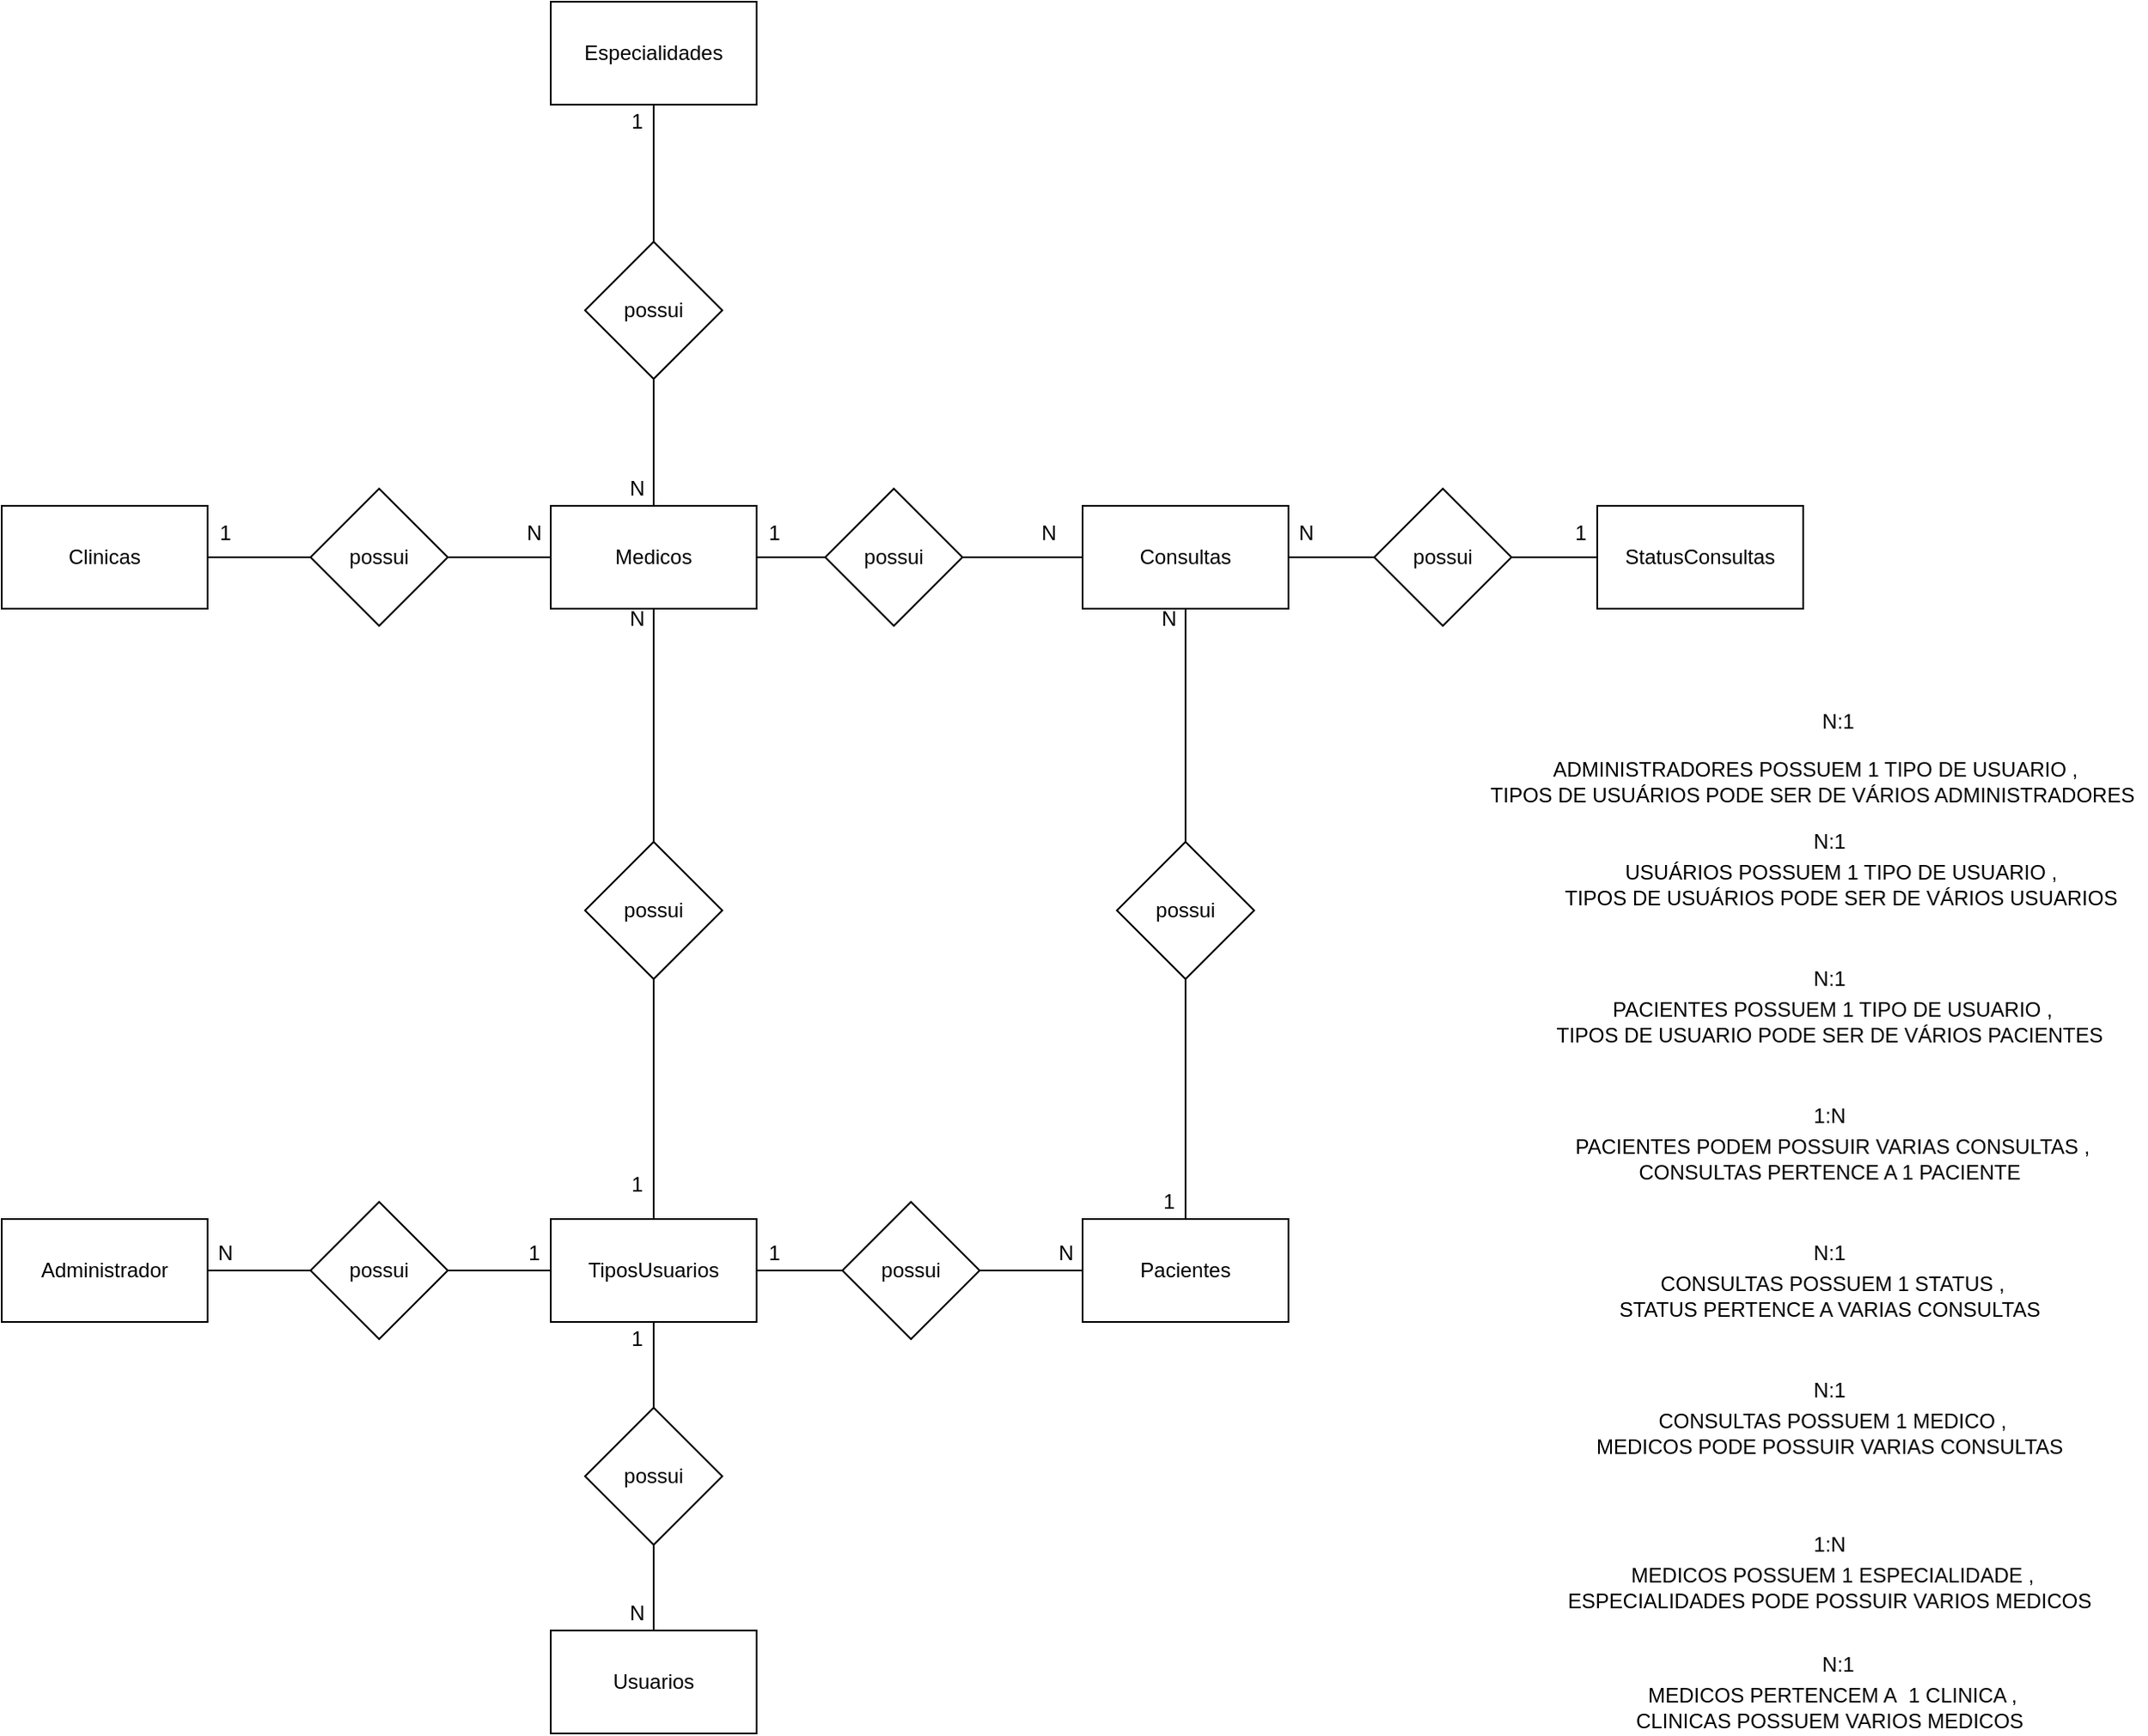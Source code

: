 <mxfile version="14.4.6" type="device" pages="2"><diagram id="d0Wno3mezE1cDFJOH25A" name="Conceitual"><mxGraphModel dx="2489" dy="1931" grid="1" gridSize="10" guides="1" tooltips="1" connect="1" arrows="1" fold="1" page="1" pageScale="1" pageWidth="827" pageHeight="1169" math="0" shadow="0"><root><mxCell id="0"/><mxCell id="1" parent="0"/><mxCell id="_yzo3G3a7ZCshwUOu3Dy-35" value="" style="edgeStyle=orthogonalEdgeStyle;rounded=0;orthogonalLoop=1;jettySize=auto;html=1;endArrow=none;endFill=0;" parent="1" source="_yzo3G3a7ZCshwUOu3Dy-2" target="_yzo3G3a7ZCshwUOu3Dy-34" edge="1"><mxGeometry relative="1" as="geometry"/></mxCell><mxCell id="_yzo3G3a7ZCshwUOu3Dy-2" value="Pacientes" style="rounded=0;whiteSpace=wrap;html=1;" parent="1" vertex="1"><mxGeometry x="10" y="40" width="120" height="60" as="geometry"/></mxCell><mxCell id="_yzo3G3a7ZCshwUOu3Dy-27" value="" style="edgeStyle=orthogonalEdgeStyle;rounded=0;orthogonalLoop=1;jettySize=auto;html=1;endArrow=none;endFill=0;" parent="1" source="_yzo3G3a7ZCshwUOu3Dy-3" target="_yzo3G3a7ZCshwUOu3Dy-25" edge="1"><mxGeometry relative="1" as="geometry"/></mxCell><mxCell id="_yzo3G3a7ZCshwUOu3Dy-3" value="Administrador" style="rounded=0;whiteSpace=wrap;html=1;" parent="1" vertex="1"><mxGeometry x="-620" y="40" width="120" height="60" as="geometry"/></mxCell><mxCell id="_yzo3G3a7ZCshwUOu3Dy-43" value="" style="edgeStyle=orthogonalEdgeStyle;rounded=0;orthogonalLoop=1;jettySize=auto;html=1;endArrow=none;endFill=0;" parent="1" source="_yzo3G3a7ZCshwUOu3Dy-4" target="_yzo3G3a7ZCshwUOu3Dy-41" edge="1"><mxGeometry relative="1" as="geometry"/></mxCell><mxCell id="_yzo3G3a7ZCshwUOu3Dy-4" value="Clinicas" style="rounded=0;whiteSpace=wrap;html=1;" parent="1" vertex="1"><mxGeometry x="-620" y="-376" width="120" height="60" as="geometry"/></mxCell><mxCell id="_yzo3G3a7ZCshwUOu3Dy-40" value="" style="edgeStyle=orthogonalEdgeStyle;rounded=0;orthogonalLoop=1;jettySize=auto;html=1;endArrow=none;endFill=0;" parent="1" source="_yzo3G3a7ZCshwUOu3Dy-5" target="_yzo3G3a7ZCshwUOu3Dy-19" edge="1"><mxGeometry relative="1" as="geometry"/></mxCell><mxCell id="_yzo3G3a7ZCshwUOu3Dy-42" value="" style="edgeStyle=orthogonalEdgeStyle;rounded=0;orthogonalLoop=1;jettySize=auto;html=1;endArrow=none;endFill=0;" parent="1" source="_yzo3G3a7ZCshwUOu3Dy-5" target="_yzo3G3a7ZCshwUOu3Dy-41" edge="1"><mxGeometry relative="1" as="geometry"/></mxCell><mxCell id="_yzo3G3a7ZCshwUOu3Dy-63" value="" style="edgeStyle=orthogonalEdgeStyle;rounded=0;orthogonalLoop=1;jettySize=auto;html=1;endArrow=none;endFill=0;" parent="1" source="_yzo3G3a7ZCshwUOu3Dy-5" target="_yzo3G3a7ZCshwUOu3Dy-41" edge="1"><mxGeometry relative="1" as="geometry"/></mxCell><mxCell id="_yzo3G3a7ZCshwUOu3Dy-77" value="" style="edgeStyle=orthogonalEdgeStyle;rounded=0;orthogonalLoop=1;jettySize=auto;html=1;endArrow=none;endFill=0;" parent="1" source="_yzo3G3a7ZCshwUOu3Dy-5" target="_yzo3G3a7ZCshwUOu3Dy-75" edge="1"><mxGeometry relative="1" as="geometry"/></mxCell><mxCell id="_yzo3G3a7ZCshwUOu3Dy-79" value="" style="edgeStyle=orthogonalEdgeStyle;rounded=0;orthogonalLoop=1;jettySize=auto;html=1;endArrow=none;endFill=0;" parent="1" source="_yzo3G3a7ZCshwUOu3Dy-5" target="_yzo3G3a7ZCshwUOu3Dy-78" edge="1"><mxGeometry relative="1" as="geometry"/></mxCell><mxCell id="_yzo3G3a7ZCshwUOu3Dy-5" value="Medicos" style="rounded=0;whiteSpace=wrap;html=1;" parent="1" vertex="1"><mxGeometry x="-300" y="-376" width="120" height="60" as="geometry"/></mxCell><mxCell id="_yzo3G3a7ZCshwUOu3Dy-44" value="" style="edgeStyle=orthogonalEdgeStyle;rounded=0;orthogonalLoop=1;jettySize=auto;html=1;endArrow=none;endFill=0;" parent="1" source="_yzo3G3a7ZCshwUOu3Dy-6" target="_yzo3G3a7ZCshwUOu3Dy-15" edge="1"><mxGeometry relative="1" as="geometry"/></mxCell><mxCell id="_yzo3G3a7ZCshwUOu3Dy-6" value="Consultas" style="rounded=0;whiteSpace=wrap;html=1;" parent="1" vertex="1"><mxGeometry x="10" y="-376" width="120" height="60" as="geometry"/></mxCell><mxCell id="_yzo3G3a7ZCshwUOu3Dy-21" value="" style="edgeStyle=orthogonalEdgeStyle;rounded=0;orthogonalLoop=1;jettySize=auto;html=1;endArrow=none;endFill=0;" parent="1" source="_yzo3G3a7ZCshwUOu3Dy-7" target="_yzo3G3a7ZCshwUOu3Dy-19" edge="1"><mxGeometry relative="1" as="geometry"/></mxCell><mxCell id="_yzo3G3a7ZCshwUOu3Dy-61" value="" style="edgeStyle=orthogonalEdgeStyle;rounded=0;orthogonalLoop=1;jettySize=auto;html=1;endArrow=none;endFill=0;" parent="1" source="_yzo3G3a7ZCshwUOu3Dy-7" target="_yzo3G3a7ZCshwUOu3Dy-19" edge="1"><mxGeometry relative="1" as="geometry"/></mxCell><mxCell id="_yzo3G3a7ZCshwUOu3Dy-7" value="Especialidades" style="rounded=0;whiteSpace=wrap;html=1;" parent="1" vertex="1"><mxGeometry x="-300" y="-670" width="120" height="60" as="geometry"/></mxCell><mxCell id="_yzo3G3a7ZCshwUOu3Dy-8" value="Usuarios" style="rounded=0;whiteSpace=wrap;html=1;" parent="1" vertex="1"><mxGeometry x="-300" y="280" width="120" height="60" as="geometry"/></mxCell><mxCell id="_yzo3G3a7ZCshwUOu3Dy-11" value="" style="edgeStyle=orthogonalEdgeStyle;rounded=0;orthogonalLoop=1;jettySize=auto;html=1;endArrow=none;endFill=0;" parent="1" source="_yzo3G3a7ZCshwUOu3Dy-9" target="_yzo3G3a7ZCshwUOu3Dy-10" edge="1"><mxGeometry relative="1" as="geometry"/></mxCell><mxCell id="_yzo3G3a7ZCshwUOu3Dy-26" value="" style="edgeStyle=orthogonalEdgeStyle;rounded=0;orthogonalLoop=1;jettySize=auto;html=1;endArrow=none;endFill=0;" parent="1" source="_yzo3G3a7ZCshwUOu3Dy-9" target="_yzo3G3a7ZCshwUOu3Dy-25" edge="1"><mxGeometry relative="1" as="geometry"/></mxCell><mxCell id="_yzo3G3a7ZCshwUOu3Dy-31" value="" style="edgeStyle=orthogonalEdgeStyle;rounded=0;orthogonalLoop=1;jettySize=auto;html=1;endArrow=none;endFill=0;" parent="1" source="_yzo3G3a7ZCshwUOu3Dy-9" target="_yzo3G3a7ZCshwUOu3Dy-30" edge="1"><mxGeometry relative="1" as="geometry"/></mxCell><mxCell id="_yzo3G3a7ZCshwUOu3Dy-76" value="" style="edgeStyle=orthogonalEdgeStyle;rounded=0;orthogonalLoop=1;jettySize=auto;html=1;endArrow=none;endFill=0;" parent="1" source="_yzo3G3a7ZCshwUOu3Dy-9" target="_yzo3G3a7ZCshwUOu3Dy-75" edge="1"><mxGeometry relative="1" as="geometry"/></mxCell><mxCell id="_yzo3G3a7ZCshwUOu3Dy-9" value="TiposUsuarios" style="rounded=0;whiteSpace=wrap;html=1;" parent="1" vertex="1"><mxGeometry x="-300" y="40" width="120" height="60" as="geometry"/></mxCell><mxCell id="_yzo3G3a7ZCshwUOu3Dy-12" value="" style="edgeStyle=orthogonalEdgeStyle;rounded=0;orthogonalLoop=1;jettySize=auto;html=1;endArrow=none;endFill=0;" parent="1" source="_yzo3G3a7ZCshwUOu3Dy-10" target="_yzo3G3a7ZCshwUOu3Dy-8" edge="1"><mxGeometry relative="1" as="geometry"/></mxCell><mxCell id="_yzo3G3a7ZCshwUOu3Dy-10" value="possui" style="rhombus;whiteSpace=wrap;html=1;" parent="1" vertex="1"><mxGeometry x="-280" y="150" width="80" height="80" as="geometry"/></mxCell><mxCell id="_yzo3G3a7ZCshwUOu3Dy-13" value="StatusConsultas" style="rounded=0;whiteSpace=wrap;html=1;" parent="1" vertex="1"><mxGeometry x="310" y="-376" width="120" height="60" as="geometry"/></mxCell><mxCell id="_yzo3G3a7ZCshwUOu3Dy-18" value="" style="edgeStyle=orthogonalEdgeStyle;rounded=0;orthogonalLoop=1;jettySize=auto;html=1;endArrow=none;endFill=0;" parent="1" source="_yzo3G3a7ZCshwUOu3Dy-15" target="_yzo3G3a7ZCshwUOu3Dy-13" edge="1"><mxGeometry relative="1" as="geometry"/></mxCell><mxCell id="_yzo3G3a7ZCshwUOu3Dy-15" value="possui" style="rhombus;whiteSpace=wrap;html=1;" parent="1" vertex="1"><mxGeometry x="180" y="-386" width="80" height="80" as="geometry"/></mxCell><mxCell id="_yzo3G3a7ZCshwUOu3Dy-19" value="possui" style="rhombus;whiteSpace=wrap;html=1;" parent="1" vertex="1"><mxGeometry x="-280" y="-530" width="80" height="80" as="geometry"/></mxCell><mxCell id="_yzo3G3a7ZCshwUOu3Dy-23" value="1" style="text;html=1;align=center;verticalAlign=middle;resizable=0;points=[];autosize=1;" parent="1" vertex="1"><mxGeometry x="-260" y="100" width="20" height="20" as="geometry"/></mxCell><mxCell id="_yzo3G3a7ZCshwUOu3Dy-24" value="N" style="text;html=1;align=center;verticalAlign=middle;resizable=0;points=[];autosize=1;" parent="1" vertex="1"><mxGeometry x="-260" y="260" width="20" height="20" as="geometry"/></mxCell><mxCell id="_yzo3G3a7ZCshwUOu3Dy-25" value="possui" style="rhombus;whiteSpace=wrap;html=1;" parent="1" vertex="1"><mxGeometry x="-440" y="30" width="80" height="80" as="geometry"/></mxCell><mxCell id="_yzo3G3a7ZCshwUOu3Dy-28" value="1" style="text;html=1;align=center;verticalAlign=middle;resizable=0;points=[];autosize=1;" parent="1" vertex="1"><mxGeometry x="-320" y="50" width="20" height="20" as="geometry"/></mxCell><mxCell id="_yzo3G3a7ZCshwUOu3Dy-29" value="N" style="text;html=1;align=center;verticalAlign=middle;resizable=0;points=[];autosize=1;" parent="1" vertex="1"><mxGeometry x="-500" y="50" width="20" height="20" as="geometry"/></mxCell><mxCell id="_yzo3G3a7ZCshwUOu3Dy-32" value="" style="edgeStyle=orthogonalEdgeStyle;rounded=0;orthogonalLoop=1;jettySize=auto;html=1;endArrow=none;endFill=0;" parent="1" source="_yzo3G3a7ZCshwUOu3Dy-30" target="_yzo3G3a7ZCshwUOu3Dy-2" edge="1"><mxGeometry relative="1" as="geometry"/></mxCell><mxCell id="_yzo3G3a7ZCshwUOu3Dy-30" value="possui" style="rhombus;whiteSpace=wrap;html=1;" parent="1" vertex="1"><mxGeometry x="-130" y="30" width="80" height="80" as="geometry"/></mxCell><mxCell id="_yzo3G3a7ZCshwUOu3Dy-36" value="" style="edgeStyle=orthogonalEdgeStyle;rounded=0;orthogonalLoop=1;jettySize=auto;html=1;endArrow=none;endFill=0;" parent="1" source="_yzo3G3a7ZCshwUOu3Dy-34" target="_yzo3G3a7ZCshwUOu3Dy-6" edge="1"><mxGeometry relative="1" as="geometry"/></mxCell><mxCell id="_yzo3G3a7ZCshwUOu3Dy-34" value="possui" style="rhombus;whiteSpace=wrap;html=1;" parent="1" vertex="1"><mxGeometry x="30" y="-180" width="80" height="80" as="geometry"/></mxCell><mxCell id="_yzo3G3a7ZCshwUOu3Dy-41" value="possui" style="rhombus;whiteSpace=wrap;html=1;" parent="1" vertex="1"><mxGeometry x="-440" y="-386" width="80" height="80" as="geometry"/></mxCell><mxCell id="_yzo3G3a7ZCshwUOu3Dy-45" value="&amp;nbsp;ADMINISTRADORES POSSUEM 1 TIPO DE USUARIO ,&lt;br&gt;TIPOS DE USUÁRIOS PODE SER DE VÁRIOS ADMINISTRADORES" style="text;html=1;align=center;verticalAlign=middle;resizable=0;points=[];autosize=1;" parent="1" vertex="1"><mxGeometry x="240" y="-230" width="390" height="30" as="geometry"/></mxCell><mxCell id="_yzo3G3a7ZCshwUOu3Dy-47" value="N:1" style="text;html=1;align=center;verticalAlign=middle;resizable=0;points=[];autosize=1;" parent="1" vertex="1"><mxGeometry x="435" y="-260" width="30" height="20" as="geometry"/></mxCell><mxCell id="_yzo3G3a7ZCshwUOu3Dy-48" value="&amp;nbsp;USUÁRIOS POSSUEM 1 TIPO DE USUARIO ,&lt;br&gt;&amp;nbsp;TIPOS DE USUÁRIOS PODE SER DE VÁRIOS USUARIOS" style="text;html=1;align=center;verticalAlign=middle;resizable=0;points=[];autosize=1;" parent="1" vertex="1"><mxGeometry x="280" y="-170" width="340" height="30" as="geometry"/></mxCell><mxCell id="_yzo3G3a7ZCshwUOu3Dy-49" value="N:1" style="text;html=1;align=center;verticalAlign=middle;resizable=0;points=[];autosize=1;" parent="1" vertex="1"><mxGeometry x="430" y="-190" width="30" height="20" as="geometry"/></mxCell><mxCell id="_yzo3G3a7ZCshwUOu3Dy-50" value="&amp;nbsp;PACIENTES POSSUEM 1 TIPO DE USUARIO ,&lt;br&gt;TIPOS DE USUARIO PODE SER DE VÁRIOS PACIENTES" style="text;html=1;align=center;verticalAlign=middle;resizable=0;points=[];autosize=1;" parent="1" vertex="1"><mxGeometry x="280" y="-90" width="330" height="30" as="geometry"/></mxCell><mxCell id="_yzo3G3a7ZCshwUOu3Dy-51" value="1" style="text;html=1;align=center;verticalAlign=middle;resizable=0;points=[];autosize=1;" parent="1" vertex="1"><mxGeometry x="-180" y="50" width="20" height="20" as="geometry"/></mxCell><mxCell id="_yzo3G3a7ZCshwUOu3Dy-52" value="N" style="text;html=1;align=center;verticalAlign=middle;resizable=0;points=[];autosize=1;" parent="1" vertex="1"><mxGeometry x="-10" y="50" width="20" height="20" as="geometry"/></mxCell><mxCell id="_yzo3G3a7ZCshwUOu3Dy-55" value="N:1" style="text;html=1;align=center;verticalAlign=middle;resizable=0;points=[];autosize=1;" parent="1" vertex="1"><mxGeometry x="430" y="-110" width="30" height="20" as="geometry"/></mxCell><mxCell id="_yzo3G3a7ZCshwUOu3Dy-66" value="1:N" style="text;html=1;align=center;verticalAlign=middle;resizable=0;points=[];autosize=1;" parent="1" vertex="1"><mxGeometry x="430" y="-30" width="30" height="20" as="geometry"/></mxCell><mxCell id="_yzo3G3a7ZCshwUOu3Dy-67" value="&amp;nbsp;PACIENTES PODEM POSSUIR VARIAS CONSULTAS ,&lt;br&gt;CONSULTAS PERTENCE A 1 PACIENTE" style="text;html=1;align=center;verticalAlign=middle;resizable=0;points=[];autosize=1;" parent="1" vertex="1"><mxGeometry x="285" y="-10" width="320" height="30" as="geometry"/></mxCell><mxCell id="_yzo3G3a7ZCshwUOu3Dy-68" value="&amp;nbsp;CONSULTAS POSSUEM 1 STATUS ,&lt;br&gt;STATUS PERTENCE A VARIAS CONSULTAS" style="text;html=1;align=center;verticalAlign=middle;resizable=0;points=[];autosize=1;" parent="1" vertex="1"><mxGeometry x="315" y="70" width="260" height="30" as="geometry"/></mxCell><mxCell id="_yzo3G3a7ZCshwUOu3Dy-69" value="N:1" style="text;html=1;align=center;verticalAlign=middle;resizable=0;points=[];autosize=1;" parent="1" vertex="1"><mxGeometry x="430" y="50" width="30" height="20" as="geometry"/></mxCell><mxCell id="_yzo3G3a7ZCshwUOu3Dy-70" value="&amp;nbsp;CONSULTAS POSSUEM 1 MEDICO ,&lt;br&gt;MEDICOS PODE POSSUIR VARIAS CONSULTAS" style="text;html=1;align=center;verticalAlign=middle;resizable=0;points=[];autosize=1;" parent="1" vertex="1"><mxGeometry x="300" y="150" width="290" height="30" as="geometry"/></mxCell><mxCell id="_yzo3G3a7ZCshwUOu3Dy-71" value="N:1" style="text;html=1;align=center;verticalAlign=middle;resizable=0;points=[];autosize=1;" parent="1" vertex="1"><mxGeometry x="430" y="130" width="30" height="20" as="geometry"/></mxCell><mxCell id="_yzo3G3a7ZCshwUOu3Dy-72" value="&amp;nbsp;MEDICOS POSSUEM 1 ESPECIALIDADE ,&lt;br&gt;ESPECIALIDADES PODE POSSUIR VARIOS MEDICOS" style="text;html=1;align=center;verticalAlign=middle;resizable=0;points=[];autosize=1;" parent="1" vertex="1"><mxGeometry x="285" y="240" width="320" height="30" as="geometry"/></mxCell><mxCell id="_yzo3G3a7ZCshwUOu3Dy-73" value="1:N" style="text;html=1;align=center;verticalAlign=middle;resizable=0;points=[];autosize=1;" parent="1" vertex="1"><mxGeometry x="430" y="220" width="30" height="20" as="geometry"/></mxCell><mxCell id="_yzo3G3a7ZCshwUOu3Dy-74" value="&amp;nbsp;MEDICOS PERTENCEM A&amp;nbsp; 1 CLINICA ,&lt;br&gt;CLINICAS POSSUEM VARIOS MEDICOS" style="text;html=1;align=center;verticalAlign=middle;resizable=0;points=[];autosize=1;" parent="1" vertex="1"><mxGeometry x="325" y="310" width="240" height="30" as="geometry"/></mxCell><mxCell id="_yzo3G3a7ZCshwUOu3Dy-75" value="possui" style="rhombus;whiteSpace=wrap;html=1;" parent="1" vertex="1"><mxGeometry x="-280" y="-180" width="80" height="80" as="geometry"/></mxCell><mxCell id="_yzo3G3a7ZCshwUOu3Dy-80" value="" style="edgeStyle=orthogonalEdgeStyle;rounded=0;orthogonalLoop=1;jettySize=auto;html=1;endArrow=none;endFill=0;" parent="1" source="_yzo3G3a7ZCshwUOu3Dy-78" target="_yzo3G3a7ZCshwUOu3Dy-6" edge="1"><mxGeometry relative="1" as="geometry"/></mxCell><mxCell id="_yzo3G3a7ZCshwUOu3Dy-78" value="possui" style="rhombus;whiteSpace=wrap;html=1;" parent="1" vertex="1"><mxGeometry x="-140" y="-386" width="80" height="80" as="geometry"/></mxCell><mxCell id="_yzo3G3a7ZCshwUOu3Dy-81" value="1" style="text;html=1;align=center;verticalAlign=middle;resizable=0;points=[];autosize=1;" parent="1" vertex="1"><mxGeometry x="50" y="20" width="20" height="20" as="geometry"/></mxCell><mxCell id="_yzo3G3a7ZCshwUOu3Dy-82" value="N" style="text;html=1;align=center;verticalAlign=middle;resizable=0;points=[];autosize=1;" parent="1" vertex="1"><mxGeometry x="50" y="-320" width="20" height="20" as="geometry"/></mxCell><mxCell id="_yzo3G3a7ZCshwUOu3Dy-83" value="N" style="text;html=1;align=center;verticalAlign=middle;resizable=0;points=[];autosize=1;" parent="1" vertex="1"><mxGeometry x="-20" y="-370" width="20" height="20" as="geometry"/></mxCell><mxCell id="_yzo3G3a7ZCshwUOu3Dy-84" value="1" style="text;html=1;align=center;verticalAlign=middle;resizable=0;points=[];autosize=1;" parent="1" vertex="1"><mxGeometry x="-180" y="-370" width="20" height="20" as="geometry"/></mxCell><mxCell id="_yzo3G3a7ZCshwUOu3Dy-85" value="N" style="text;html=1;align=center;verticalAlign=middle;resizable=0;points=[];autosize=1;" parent="1" vertex="1"><mxGeometry x="130" y="-370" width="20" height="20" as="geometry"/></mxCell><mxCell id="_yzo3G3a7ZCshwUOu3Dy-86" value="1" style="text;html=1;align=center;verticalAlign=middle;resizable=0;points=[];autosize=1;" parent="1" vertex="1"><mxGeometry x="290" y="-370" width="20" height="20" as="geometry"/></mxCell><mxCell id="_yzo3G3a7ZCshwUOu3Dy-87" value="1" style="text;html=1;align=center;verticalAlign=middle;resizable=0;points=[];autosize=1;" parent="1" vertex="1"><mxGeometry x="-260" y="10" width="20" height="20" as="geometry"/></mxCell><mxCell id="_yzo3G3a7ZCshwUOu3Dy-88" value="N" style="text;html=1;align=center;verticalAlign=middle;resizable=0;points=[];autosize=1;" parent="1" vertex="1"><mxGeometry x="-260" y="-320" width="20" height="20" as="geometry"/></mxCell><mxCell id="_yzo3G3a7ZCshwUOu3Dy-89" value="N" style="text;html=1;align=center;verticalAlign=middle;resizable=0;points=[];autosize=1;" parent="1" vertex="1"><mxGeometry x="-260" y="-396" width="20" height="20" as="geometry"/></mxCell><mxCell id="_yzo3G3a7ZCshwUOu3Dy-90" value="1" style="text;html=1;align=center;verticalAlign=middle;resizable=0;points=[];autosize=1;" parent="1" vertex="1"><mxGeometry x="-260" y="-610" width="20" height="20" as="geometry"/></mxCell><mxCell id="_yzo3G3a7ZCshwUOu3Dy-91" value="N" style="text;html=1;align=center;verticalAlign=middle;resizable=0;points=[];autosize=1;" parent="1" vertex="1"><mxGeometry x="-320" y="-370" width="20" height="20" as="geometry"/></mxCell><mxCell id="_yzo3G3a7ZCshwUOu3Dy-93" value="1" style="text;html=1;align=center;verticalAlign=middle;resizable=0;points=[];autosize=1;" parent="1" vertex="1"><mxGeometry x="-500" y="-370" width="20" height="20" as="geometry"/></mxCell><mxCell id="_yzo3G3a7ZCshwUOu3Dy-94" value="N:1" style="text;html=1;align=center;verticalAlign=middle;resizable=0;points=[];autosize=1;" parent="1" vertex="1"><mxGeometry x="435" y="290" width="30" height="20" as="geometry"/></mxCell></root></mxGraphModel></diagram><diagram id="vEQ2rlSWnOpYKGKY30Hg" name="Lógico"><mxGraphModel dx="2374" dy="2176" grid="1" gridSize="10" guides="0" tooltips="1" connect="1" arrows="1" fold="1" page="1" pageScale="1" pageWidth="827" pageHeight="1169" math="0" shadow="0"><root><mxCell id="BNPvS4drVWZBCcPOThf5-0"/><mxCell id="BNPvS4drVWZBCcPOThf5-1" parent="BNPvS4drVWZBCcPOThf5-0"/><mxCell id="BNPvS4drVWZBCcPOThf5-2" value="TiposUsuarios" style="shape=table;startSize=30;container=1;collapsible=1;childLayout=tableLayout;fixedRows=1;rowLines=0;fontStyle=1;align=center;resizeLast=1;" parent="BNPvS4drVWZBCcPOThf5-1" vertex="1"><mxGeometry x="30" y="-400" width="180" height="100" as="geometry"/></mxCell><mxCell id="BNPvS4drVWZBCcPOThf5-3" value="" style="shape=partialRectangle;collapsible=0;dropTarget=0;pointerEvents=0;fillColor=none;top=0;left=0;bottom=1;right=0;points=[[0,0.5],[1,0.5]];portConstraint=eastwest;" parent="BNPvS4drVWZBCcPOThf5-2" vertex="1"><mxGeometry y="30" width="180" height="30" as="geometry"/></mxCell><mxCell id="BNPvS4drVWZBCcPOThf5-4" value="PK" style="shape=partialRectangle;connectable=0;fillColor=none;top=0;left=0;bottom=0;right=0;fontStyle=1;overflow=hidden;" parent="BNPvS4drVWZBCcPOThf5-3" vertex="1"><mxGeometry width="30" height="30" as="geometry"/></mxCell><mxCell id="BNPvS4drVWZBCcPOThf5-5" value="IdTipoUsuario" style="shape=partialRectangle;connectable=0;fillColor=none;top=0;left=0;bottom=0;right=0;align=left;spacingLeft=6;fontStyle=5;overflow=hidden;" parent="BNPvS4drVWZBCcPOThf5-3" vertex="1"><mxGeometry x="30" width="150" height="30" as="geometry"/></mxCell><mxCell id="BNPvS4drVWZBCcPOThf5-6" value="" style="shape=partialRectangle;collapsible=0;dropTarget=0;pointerEvents=0;fillColor=none;top=0;left=0;bottom=0;right=0;points=[[0,0.5],[1,0.5]];portConstraint=eastwest;" parent="BNPvS4drVWZBCcPOThf5-2" vertex="1"><mxGeometry y="60" width="180" height="30" as="geometry"/></mxCell><mxCell id="BNPvS4drVWZBCcPOThf5-7" value="" style="shape=partialRectangle;connectable=0;fillColor=none;top=0;left=0;bottom=0;right=0;editable=1;overflow=hidden;" parent="BNPvS4drVWZBCcPOThf5-6" vertex="1"><mxGeometry width="30" height="30" as="geometry"/></mxCell><mxCell id="BNPvS4drVWZBCcPOThf5-8" value="TituloTipoUsuario" style="shape=partialRectangle;connectable=0;fillColor=none;top=0;left=0;bottom=0;right=0;align=left;spacingLeft=6;overflow=hidden;" parent="BNPvS4drVWZBCcPOThf5-6" vertex="1"><mxGeometry x="30" width="150" height="30" as="geometry"/></mxCell><mxCell id="3cAP3INsMU2njrLwMI-U-0" value="Especialidades" style="shape=table;startSize=30;container=1;collapsible=1;childLayout=tableLayout;fixedRows=1;rowLines=0;fontStyle=1;align=center;resizeLast=1;" parent="BNPvS4drVWZBCcPOThf5-1" vertex="1"><mxGeometry x="510" y="-30" width="180" height="100" as="geometry"/></mxCell><mxCell id="3cAP3INsMU2njrLwMI-U-1" value="" style="shape=partialRectangle;collapsible=0;dropTarget=0;pointerEvents=0;fillColor=none;top=0;left=0;bottom=1;right=0;points=[[0,0.5],[1,0.5]];portConstraint=eastwest;" parent="3cAP3INsMU2njrLwMI-U-0" vertex="1"><mxGeometry y="30" width="180" height="30" as="geometry"/></mxCell><mxCell id="3cAP3INsMU2njrLwMI-U-2" value="PK" style="shape=partialRectangle;connectable=0;fillColor=none;top=0;left=0;bottom=0;right=0;fontStyle=1;overflow=hidden;" parent="3cAP3INsMU2njrLwMI-U-1" vertex="1"><mxGeometry width="30" height="30" as="geometry"/></mxCell><mxCell id="3cAP3INsMU2njrLwMI-U-3" value="IdEspecialidade" style="shape=partialRectangle;connectable=0;fillColor=none;top=0;left=0;bottom=0;right=0;align=left;spacingLeft=6;fontStyle=5;overflow=hidden;" parent="3cAP3INsMU2njrLwMI-U-1" vertex="1"><mxGeometry x="30" width="150" height="30" as="geometry"/></mxCell><mxCell id="3cAP3INsMU2njrLwMI-U-4" value="" style="shape=partialRectangle;collapsible=0;dropTarget=0;pointerEvents=0;fillColor=none;top=0;left=0;bottom=0;right=0;points=[[0,0.5],[1,0.5]];portConstraint=eastwest;" parent="3cAP3INsMU2njrLwMI-U-0" vertex="1"><mxGeometry y="60" width="180" height="30" as="geometry"/></mxCell><mxCell id="3cAP3INsMU2njrLwMI-U-5" value="" style="shape=partialRectangle;connectable=0;fillColor=none;top=0;left=0;bottom=0;right=0;editable=1;overflow=hidden;" parent="3cAP3INsMU2njrLwMI-U-4" vertex="1"><mxGeometry width="30" height="30" as="geometry"/></mxCell><mxCell id="3cAP3INsMU2njrLwMI-U-6" value="DescricaoEspecialidade" style="shape=partialRectangle;connectable=0;fillColor=none;top=0;left=0;bottom=0;right=0;align=left;spacingLeft=6;overflow=hidden;" parent="3cAP3INsMU2njrLwMI-U-4" vertex="1"><mxGeometry x="30" width="150" height="30" as="geometry"/></mxCell><mxCell id="3cAP3INsMU2njrLwMI-U-7" value="StatusConsultas" style="shape=table;startSize=30;container=1;collapsible=1;childLayout=tableLayout;fixedRows=1;rowLines=0;fontStyle=1;align=center;resizeLast=1;" parent="BNPvS4drVWZBCcPOThf5-1" vertex="1"><mxGeometry x="1240" y="-630" width="180" height="100" as="geometry"/></mxCell><mxCell id="3cAP3INsMU2njrLwMI-U-8" value="" style="shape=partialRectangle;collapsible=0;dropTarget=0;pointerEvents=0;fillColor=none;top=0;left=0;bottom=1;right=0;points=[[0,0.5],[1,0.5]];portConstraint=eastwest;" parent="3cAP3INsMU2njrLwMI-U-7" vertex="1"><mxGeometry y="30" width="180" height="30" as="geometry"/></mxCell><mxCell id="3cAP3INsMU2njrLwMI-U-9" value="PK" style="shape=partialRectangle;connectable=0;fillColor=none;top=0;left=0;bottom=0;right=0;fontStyle=1;overflow=hidden;" parent="3cAP3INsMU2njrLwMI-U-8" vertex="1"><mxGeometry width="30" height="30" as="geometry"/></mxCell><mxCell id="3cAP3INsMU2njrLwMI-U-10" value="IdStatusConsulta" style="shape=partialRectangle;connectable=0;fillColor=none;top=0;left=0;bottom=0;right=0;align=left;spacingLeft=6;fontStyle=5;overflow=hidden;" parent="3cAP3INsMU2njrLwMI-U-8" vertex="1"><mxGeometry x="30" width="150" height="30" as="geometry"/></mxCell><mxCell id="3cAP3INsMU2njrLwMI-U-11" value="" style="shape=partialRectangle;collapsible=0;dropTarget=0;pointerEvents=0;fillColor=none;top=0;left=0;bottom=0;right=0;points=[[0,0.5],[1,0.5]];portConstraint=eastwest;" parent="3cAP3INsMU2njrLwMI-U-7" vertex="1"><mxGeometry y="60" width="180" height="30" as="geometry"/></mxCell><mxCell id="3cAP3INsMU2njrLwMI-U-12" value="" style="shape=partialRectangle;connectable=0;fillColor=none;top=0;left=0;bottom=0;right=0;editable=1;overflow=hidden;" parent="3cAP3INsMU2njrLwMI-U-11" vertex="1"><mxGeometry width="30" height="30" as="geometry"/></mxCell><mxCell id="3cAP3INsMU2njrLwMI-U-13" value="DescricaoStatusConsulta" style="shape=partialRectangle;connectable=0;fillColor=none;top=0;left=0;bottom=0;right=0;align=left;spacingLeft=6;overflow=hidden;" parent="3cAP3INsMU2njrLwMI-U-11" vertex="1"><mxGeometry x="30" width="150" height="30" as="geometry"/></mxCell><mxCell id="3cAP3INsMU2njrLwMI-U-14" value="Usuarios" style="shape=table;startSize=30;container=1;collapsible=1;childLayout=tableLayout;fixedRows=1;rowLines=0;fontStyle=1;align=center;resizeLast=1;" parent="BNPvS4drVWZBCcPOThf5-1" vertex="1"><mxGeometry x="270" y="-430" width="180" height="160" as="geometry"/></mxCell><mxCell id="3cAP3INsMU2njrLwMI-U-15" value="" style="shape=partialRectangle;collapsible=0;dropTarget=0;pointerEvents=0;fillColor=none;top=0;left=0;bottom=0;right=0;points=[[0,0.5],[1,0.5]];portConstraint=eastwest;" parent="3cAP3INsMU2njrLwMI-U-14" vertex="1"><mxGeometry y="30" width="180" height="30" as="geometry"/></mxCell><mxCell id="3cAP3INsMU2njrLwMI-U-16" value="PK" style="shape=partialRectangle;connectable=0;fillColor=none;top=0;left=0;bottom=0;right=0;fontStyle=1;overflow=hidden;" parent="3cAP3INsMU2njrLwMI-U-15" vertex="1"><mxGeometry width="60" height="30" as="geometry"/></mxCell><mxCell id="3cAP3INsMU2njrLwMI-U-17" value="IdUsuario" style="shape=partialRectangle;connectable=0;fillColor=none;top=0;left=0;bottom=0;right=0;align=left;spacingLeft=6;fontStyle=5;overflow=hidden;" parent="3cAP3INsMU2njrLwMI-U-15" vertex="1"><mxGeometry x="60" width="120" height="30" as="geometry"/></mxCell><mxCell id="ELcQ-FQZmw3YDtdoayDZ-14" style="edgeStyle=orthogonalEdgeStyle;rounded=0;orthogonalLoop=1;jettySize=auto;html=1;exitX=1;exitY=0.5;exitDx=0;exitDy=0;entryX=1;entryY=0.5;entryDx=0;entryDy=0;endArrow=none;endFill=0;" parent="3cAP3INsMU2njrLwMI-U-14" source="3cAP3INsMU2njrLwMI-U-18" target="3cAP3INsMU2njrLwMI-U-15" edge="1"><mxGeometry relative="1" as="geometry"/></mxCell><mxCell id="3cAP3INsMU2njrLwMI-U-18" value="" style="shape=partialRectangle;collapsible=0;dropTarget=0;pointerEvents=0;fillColor=none;top=0;left=0;bottom=1;right=0;points=[[0,0.5],[1,0.5]];portConstraint=eastwest;" parent="3cAP3INsMU2njrLwMI-U-14" vertex="1"><mxGeometry y="60" width="180" height="30" as="geometry"/></mxCell><mxCell id="3cAP3INsMU2njrLwMI-U-19" value="FK" style="shape=partialRectangle;connectable=0;fillColor=none;top=0;left=0;bottom=0;right=0;fontStyle=1;overflow=hidden;" parent="3cAP3INsMU2njrLwMI-U-18" vertex="1"><mxGeometry width="60" height="30" as="geometry"/></mxCell><mxCell id="3cAP3INsMU2njrLwMI-U-20" value="IdTipoUsuario" style="shape=partialRectangle;connectable=0;fillColor=none;top=0;left=0;bottom=0;right=0;align=left;spacingLeft=6;fontStyle=5;overflow=hidden;" parent="3cAP3INsMU2njrLwMI-U-18" vertex="1"><mxGeometry x="60" width="120" height="30" as="geometry"/></mxCell><mxCell id="3cAP3INsMU2njrLwMI-U-21" value="" style="shape=partialRectangle;collapsible=0;dropTarget=0;pointerEvents=0;fillColor=none;top=0;left=0;bottom=0;right=0;points=[[0,0.5],[1,0.5]];portConstraint=eastwest;" parent="3cAP3INsMU2njrLwMI-U-14" vertex="1"><mxGeometry y="90" width="180" height="30" as="geometry"/></mxCell><mxCell id="3cAP3INsMU2njrLwMI-U-22" value="" style="shape=partialRectangle;connectable=0;fillColor=none;top=0;left=0;bottom=0;right=0;editable=1;overflow=hidden;" parent="3cAP3INsMU2njrLwMI-U-21" vertex="1"><mxGeometry width="60" height="30" as="geometry"/></mxCell><mxCell id="3cAP3INsMU2njrLwMI-U-23" value="Email" style="shape=partialRectangle;connectable=0;fillColor=none;top=0;left=0;bottom=0;right=0;align=left;spacingLeft=6;overflow=hidden;" parent="3cAP3INsMU2njrLwMI-U-21" vertex="1"><mxGeometry x="60" width="120" height="30" as="geometry"/></mxCell><mxCell id="3cAP3INsMU2njrLwMI-U-24" value="" style="shape=partialRectangle;collapsible=0;dropTarget=0;pointerEvents=0;fillColor=none;top=0;left=0;bottom=0;right=0;points=[[0,0.5],[1,0.5]];portConstraint=eastwest;" parent="3cAP3INsMU2njrLwMI-U-14" vertex="1"><mxGeometry y="120" width="180" height="30" as="geometry"/></mxCell><mxCell id="3cAP3INsMU2njrLwMI-U-25" value="" style="shape=partialRectangle;connectable=0;fillColor=none;top=0;left=0;bottom=0;right=0;editable=1;overflow=hidden;" parent="3cAP3INsMU2njrLwMI-U-24" vertex="1"><mxGeometry width="60" height="30" as="geometry"/></mxCell><mxCell id="3cAP3INsMU2njrLwMI-U-26" value="Senha" style="shape=partialRectangle;connectable=0;fillColor=none;top=0;left=0;bottom=0;right=0;align=left;spacingLeft=6;overflow=hidden;" parent="3cAP3INsMU2njrLwMI-U-24" vertex="1"><mxGeometry x="60" width="120" height="30" as="geometry"/></mxCell><mxCell id="3cAP3INsMU2njrLwMI-U-27" value="Pacientes" style="shape=table;startSize=30;container=1;collapsible=1;childLayout=tableLayout;fixedRows=1;rowLines=0;fontStyle=1;align=center;resizeLast=1;" parent="BNPvS4drVWZBCcPOThf5-1" vertex="1"><mxGeometry x="550" y="-760" width="180" height="250" as="geometry"/></mxCell><mxCell id="3cAP3INsMU2njrLwMI-U-28" value="" style="shape=partialRectangle;collapsible=0;dropTarget=0;pointerEvents=0;fillColor=none;top=0;left=0;bottom=0;right=0;points=[[0,0.5],[1,0.5]];portConstraint=eastwest;" parent="3cAP3INsMU2njrLwMI-U-27" vertex="1"><mxGeometry y="30" width="180" height="30" as="geometry"/></mxCell><mxCell id="3cAP3INsMU2njrLwMI-U-29" value="PK" style="shape=partialRectangle;connectable=0;fillColor=none;top=0;left=0;bottom=0;right=0;fontStyle=1;overflow=hidden;" parent="3cAP3INsMU2njrLwMI-U-28" vertex="1"><mxGeometry width="60" height="30" as="geometry"/></mxCell><mxCell id="3cAP3INsMU2njrLwMI-U-30" value="IdPaciente" style="shape=partialRectangle;connectable=0;fillColor=none;top=0;left=0;bottom=0;right=0;align=left;spacingLeft=6;fontStyle=5;overflow=hidden;" parent="3cAP3INsMU2njrLwMI-U-28" vertex="1"><mxGeometry x="60" width="120" height="30" as="geometry"/></mxCell><mxCell id="3cAP3INsMU2njrLwMI-U-31" value="" style="shape=partialRectangle;collapsible=0;dropTarget=0;pointerEvents=0;fillColor=none;top=0;left=0;bottom=1;right=0;points=[[0,0.5],[1,0.5]];portConstraint=eastwest;" parent="3cAP3INsMU2njrLwMI-U-27" vertex="1"><mxGeometry y="60" width="180" height="30" as="geometry"/></mxCell><mxCell id="3cAP3INsMU2njrLwMI-U-32" value="FK" style="shape=partialRectangle;connectable=0;fillColor=none;top=0;left=0;bottom=0;right=0;fontStyle=1;overflow=hidden;" parent="3cAP3INsMU2njrLwMI-U-31" vertex="1"><mxGeometry width="60" height="30" as="geometry"/></mxCell><mxCell id="3cAP3INsMU2njrLwMI-U-33" value="IdUsuario" style="shape=partialRectangle;connectable=0;fillColor=none;top=0;left=0;bottom=0;right=0;align=left;spacingLeft=6;fontStyle=5;overflow=hidden;" parent="3cAP3INsMU2njrLwMI-U-31" vertex="1"><mxGeometry x="60" width="120" height="30" as="geometry"/></mxCell><mxCell id="3cAP3INsMU2njrLwMI-U-34" value="" style="shape=partialRectangle;collapsible=0;dropTarget=0;pointerEvents=0;fillColor=none;top=0;left=0;bottom=0;right=0;points=[[0,0.5],[1,0.5]];portConstraint=eastwest;" parent="3cAP3INsMU2njrLwMI-U-27" vertex="1"><mxGeometry y="90" width="180" height="30" as="geometry"/></mxCell><mxCell id="3cAP3INsMU2njrLwMI-U-35" value="" style="shape=partialRectangle;connectable=0;fillColor=none;top=0;left=0;bottom=0;right=0;editable=1;overflow=hidden;" parent="3cAP3INsMU2njrLwMI-U-34" vertex="1"><mxGeometry width="60" height="30" as="geometry"/></mxCell><mxCell id="3cAP3INsMU2njrLwMI-U-36" value="NomePaciente" style="shape=partialRectangle;connectable=0;fillColor=none;top=0;left=0;bottom=0;right=0;align=left;spacingLeft=6;overflow=hidden;" parent="3cAP3INsMU2njrLwMI-U-34" vertex="1"><mxGeometry x="60" width="120" height="30" as="geometry"/></mxCell><mxCell id="3cAP3INsMU2njrLwMI-U-37" value="" style="shape=partialRectangle;collapsible=0;dropTarget=0;pointerEvents=0;fillColor=none;top=0;left=0;bottom=0;right=0;points=[[0,0.5],[1,0.5]];portConstraint=eastwest;" parent="3cAP3INsMU2njrLwMI-U-27" vertex="1"><mxGeometry y="120" width="180" height="30" as="geometry"/></mxCell><mxCell id="3cAP3INsMU2njrLwMI-U-38" value="" style="shape=partialRectangle;connectable=0;fillColor=none;top=0;left=0;bottom=0;right=0;editable=1;overflow=hidden;" parent="3cAP3INsMU2njrLwMI-U-37" vertex="1"><mxGeometry width="60" height="30" as="geometry"/></mxCell><mxCell id="3cAP3INsMU2njrLwMI-U-39" value="RG" style="shape=partialRectangle;connectable=0;fillColor=none;top=0;left=0;bottom=0;right=0;align=left;spacingLeft=6;overflow=hidden;" parent="3cAP3INsMU2njrLwMI-U-37" vertex="1"><mxGeometry x="60" width="120" height="30" as="geometry"/></mxCell><mxCell id="3cAP3INsMU2njrLwMI-U-40" style="shape=partialRectangle;collapsible=0;dropTarget=0;pointerEvents=0;fillColor=none;top=0;left=0;bottom=0;right=0;points=[[0,0.5],[1,0.5]];portConstraint=eastwest;" parent="3cAP3INsMU2njrLwMI-U-27" vertex="1"><mxGeometry y="150" width="180" height="30" as="geometry"/></mxCell><mxCell id="3cAP3INsMU2njrLwMI-U-41" style="shape=partialRectangle;connectable=0;fillColor=none;top=0;left=0;bottom=0;right=0;editable=1;overflow=hidden;" parent="3cAP3INsMU2njrLwMI-U-40" vertex="1"><mxGeometry width="60" height="30" as="geometry"/></mxCell><mxCell id="3cAP3INsMU2njrLwMI-U-42" value="CPF" style="shape=partialRectangle;connectable=0;fillColor=none;top=0;left=0;bottom=0;right=0;align=left;spacingLeft=6;overflow=hidden;" parent="3cAP3INsMU2njrLwMI-U-40" vertex="1"><mxGeometry x="60" width="120" height="30" as="geometry"/></mxCell><mxCell id="3cAP3INsMU2njrLwMI-U-43" style="shape=partialRectangle;collapsible=0;dropTarget=0;pointerEvents=0;fillColor=none;top=0;left=0;bottom=0;right=0;points=[[0,0.5],[1,0.5]];portConstraint=eastwest;" parent="3cAP3INsMU2njrLwMI-U-27" vertex="1"><mxGeometry y="180" width="180" height="30" as="geometry"/></mxCell><mxCell id="3cAP3INsMU2njrLwMI-U-44" style="shape=partialRectangle;connectable=0;fillColor=none;top=0;left=0;bottom=0;right=0;editable=1;overflow=hidden;" parent="3cAP3INsMU2njrLwMI-U-43" vertex="1"><mxGeometry width="60" height="30" as="geometry"/></mxCell><mxCell id="3cAP3INsMU2njrLwMI-U-45" value="DataNascimento" style="shape=partialRectangle;connectable=0;fillColor=none;top=0;left=0;bottom=0;right=0;align=left;spacingLeft=6;overflow=hidden;" parent="3cAP3INsMU2njrLwMI-U-43" vertex="1"><mxGeometry x="60" width="120" height="30" as="geometry"/></mxCell><mxCell id="3cAP3INsMU2njrLwMI-U-46" style="shape=partialRectangle;collapsible=0;dropTarget=0;pointerEvents=0;fillColor=none;top=0;left=0;bottom=0;right=0;points=[[0,0.5],[1,0.5]];portConstraint=eastwest;" parent="3cAP3INsMU2njrLwMI-U-27" vertex="1"><mxGeometry y="210" width="180" height="30" as="geometry"/></mxCell><mxCell id="3cAP3INsMU2njrLwMI-U-47" style="shape=partialRectangle;connectable=0;fillColor=none;top=0;left=0;bottom=0;right=0;editable=1;overflow=hidden;" parent="3cAP3INsMU2njrLwMI-U-46" vertex="1"><mxGeometry width="60" height="30" as="geometry"/></mxCell><mxCell id="3cAP3INsMU2njrLwMI-U-48" value="Telefone" style="shape=partialRectangle;connectable=0;fillColor=none;top=0;left=0;bottom=0;right=0;align=left;spacingLeft=6;overflow=hidden;" parent="3cAP3INsMU2njrLwMI-U-46" vertex="1"><mxGeometry x="60" width="120" height="30" as="geometry"/></mxCell><mxCell id="3cAP3INsMU2njrLwMI-U-49" value="Medicos" style="shape=table;startSize=30;container=1;collapsible=1;childLayout=tableLayout;fixedRows=1;rowLines=0;fontStyle=1;align=center;resizeLast=1;" parent="BNPvS4drVWZBCcPOThf5-1" vertex="1"><mxGeometry x="750" y="-320" width="180" height="220" as="geometry"/></mxCell><mxCell id="3cAP3INsMU2njrLwMI-U-71" style="shape=partialRectangle;collapsible=0;dropTarget=0;pointerEvents=0;fillColor=none;top=0;left=0;bottom=0;right=0;points=[[0,0.5],[1,0.5]];portConstraint=eastwest;" parent="3cAP3INsMU2njrLwMI-U-49" vertex="1"><mxGeometry y="30" width="180" height="30" as="geometry"/></mxCell><mxCell id="3cAP3INsMU2njrLwMI-U-72" value="PK" style="shape=partialRectangle;connectable=0;fillColor=none;top=0;left=0;bottom=0;right=0;fontStyle=1;overflow=hidden;" parent="3cAP3INsMU2njrLwMI-U-71" vertex="1"><mxGeometry width="60" height="30" as="geometry"/></mxCell><mxCell id="3cAP3INsMU2njrLwMI-U-73" value="IdMedico" style="shape=partialRectangle;connectable=0;fillColor=none;top=0;left=0;bottom=0;right=0;align=left;spacingLeft=6;fontStyle=5;overflow=hidden;" parent="3cAP3INsMU2njrLwMI-U-71" vertex="1"><mxGeometry x="60" width="120" height="30" as="geometry"/></mxCell><mxCell id="3cAP3INsMU2njrLwMI-U-74" style="shape=partialRectangle;collapsible=0;dropTarget=0;pointerEvents=0;fillColor=none;top=0;left=0;bottom=0;right=0;points=[[0,0.5],[1,0.5]];portConstraint=eastwest;" parent="3cAP3INsMU2njrLwMI-U-49" vertex="1"><mxGeometry y="60" width="180" height="30" as="geometry"/></mxCell><mxCell id="3cAP3INsMU2njrLwMI-U-75" value="FK1" style="shape=partialRectangle;connectable=0;fillColor=none;top=0;left=0;bottom=0;right=0;fontStyle=1;overflow=hidden;" parent="3cAP3INsMU2njrLwMI-U-74" vertex="1"><mxGeometry width="60" height="30" as="geometry"/></mxCell><mxCell id="3cAP3INsMU2njrLwMI-U-76" value="IdUsuario" style="shape=partialRectangle;connectable=0;fillColor=none;top=0;left=0;bottom=0;right=0;align=left;spacingLeft=6;fontStyle=5;overflow=hidden;" parent="3cAP3INsMU2njrLwMI-U-74" vertex="1"><mxGeometry x="60" width="120" height="30" as="geometry"/></mxCell><mxCell id="3cAP3INsMU2njrLwMI-U-50" value="" style="shape=partialRectangle;collapsible=0;dropTarget=0;pointerEvents=0;fillColor=none;top=0;left=0;bottom=0;right=0;points=[[0,0.5],[1,0.5]];portConstraint=eastwest;" parent="3cAP3INsMU2njrLwMI-U-49" vertex="1"><mxGeometry y="90" width="180" height="30" as="geometry"/></mxCell><mxCell id="3cAP3INsMU2njrLwMI-U-51" value="FK2" style="shape=partialRectangle;connectable=0;fillColor=none;top=0;left=0;bottom=0;right=0;fontStyle=1;overflow=hidden;" parent="3cAP3INsMU2njrLwMI-U-50" vertex="1"><mxGeometry width="60" height="30" as="geometry"/></mxCell><mxCell id="3cAP3INsMU2njrLwMI-U-52" value="IdClinica" style="shape=partialRectangle;connectable=0;fillColor=none;top=0;left=0;bottom=0;right=0;align=left;spacingLeft=6;fontStyle=5;overflow=hidden;" parent="3cAP3INsMU2njrLwMI-U-50" vertex="1"><mxGeometry x="60" width="120" height="30" as="geometry"/></mxCell><mxCell id="3cAP3INsMU2njrLwMI-U-53" value="" style="shape=partialRectangle;collapsible=0;dropTarget=0;pointerEvents=0;fillColor=none;top=0;left=0;bottom=1;right=0;points=[[0,0.5],[1,0.5]];portConstraint=eastwest;" parent="3cAP3INsMU2njrLwMI-U-49" vertex="1"><mxGeometry y="120" width="180" height="30" as="geometry"/></mxCell><mxCell id="3cAP3INsMU2njrLwMI-U-54" value="FK3" style="shape=partialRectangle;connectable=0;fillColor=none;top=0;left=0;bottom=0;right=0;fontStyle=1;overflow=hidden;" parent="3cAP3INsMU2njrLwMI-U-53" vertex="1"><mxGeometry width="60" height="30" as="geometry"/></mxCell><mxCell id="3cAP3INsMU2njrLwMI-U-55" value="IdEspecialidade" style="shape=partialRectangle;connectable=0;fillColor=none;top=0;left=0;bottom=0;right=0;align=left;spacingLeft=6;fontStyle=5;overflow=hidden;" parent="3cAP3INsMU2njrLwMI-U-53" vertex="1"><mxGeometry x="60" width="120" height="30" as="geometry"/></mxCell><mxCell id="3cAP3INsMU2njrLwMI-U-56" value="" style="shape=partialRectangle;collapsible=0;dropTarget=0;pointerEvents=0;fillColor=none;top=0;left=0;bottom=0;right=0;points=[[0,0.5],[1,0.5]];portConstraint=eastwest;" parent="3cAP3INsMU2njrLwMI-U-49" vertex="1"><mxGeometry y="150" width="180" height="30" as="geometry"/></mxCell><mxCell id="3cAP3INsMU2njrLwMI-U-57" value="" style="shape=partialRectangle;connectable=0;fillColor=none;top=0;left=0;bottom=0;right=0;editable=1;overflow=hidden;" parent="3cAP3INsMU2njrLwMI-U-56" vertex="1"><mxGeometry width="60" height="30" as="geometry"/></mxCell><mxCell id="3cAP3INsMU2njrLwMI-U-58" value="NomeMedico" style="shape=partialRectangle;connectable=0;fillColor=none;top=0;left=0;bottom=0;right=0;align=left;spacingLeft=6;overflow=hidden;" parent="3cAP3INsMU2njrLwMI-U-56" vertex="1"><mxGeometry x="60" width="120" height="30" as="geometry"/></mxCell><mxCell id="3cAP3INsMU2njrLwMI-U-59" value="" style="shape=partialRectangle;collapsible=0;dropTarget=0;pointerEvents=0;fillColor=none;top=0;left=0;bottom=0;right=0;points=[[0,0.5],[1,0.5]];portConstraint=eastwest;" parent="3cAP3INsMU2njrLwMI-U-49" vertex="1"><mxGeometry y="180" width="180" height="30" as="geometry"/></mxCell><mxCell id="3cAP3INsMU2njrLwMI-U-60" value="" style="shape=partialRectangle;connectable=0;fillColor=none;top=0;left=0;bottom=0;right=0;editable=1;overflow=hidden;" parent="3cAP3INsMU2njrLwMI-U-59" vertex="1"><mxGeometry width="60" height="30" as="geometry"/></mxCell><mxCell id="3cAP3INsMU2njrLwMI-U-61" value="CRM" style="shape=partialRectangle;connectable=0;fillColor=none;top=0;left=0;bottom=0;right=0;align=left;spacingLeft=6;overflow=hidden;" parent="3cAP3INsMU2njrLwMI-U-59" vertex="1"><mxGeometry x="60" width="120" height="30" as="geometry"/></mxCell><mxCell id="3cAP3INsMU2njrLwMI-U-77" value="Consultas" style="shape=table;startSize=30;container=1;collapsible=1;childLayout=tableLayout;fixedRows=1;rowLines=0;fontStyle=1;align=center;resizeLast=1;" parent="BNPvS4drVWZBCcPOThf5-1" vertex="1"><mxGeometry x="990" y="-750" width="180" height="220" as="geometry"/></mxCell><mxCell id="3cAP3INsMU2njrLwMI-U-78" style="shape=partialRectangle;collapsible=0;dropTarget=0;pointerEvents=0;fillColor=none;top=0;left=0;bottom=0;right=0;points=[[0,0.5],[1,0.5]];portConstraint=eastwest;" parent="3cAP3INsMU2njrLwMI-U-77" vertex="1"><mxGeometry y="30" width="180" height="30" as="geometry"/></mxCell><mxCell id="3cAP3INsMU2njrLwMI-U-79" value="PK" style="shape=partialRectangle;connectable=0;fillColor=none;top=0;left=0;bottom=0;right=0;fontStyle=1;overflow=hidden;" parent="3cAP3INsMU2njrLwMI-U-78" vertex="1"><mxGeometry width="60" height="30" as="geometry"/></mxCell><mxCell id="3cAP3INsMU2njrLwMI-U-80" value="IdConsulta" style="shape=partialRectangle;connectable=0;fillColor=none;top=0;left=0;bottom=0;right=0;align=left;spacingLeft=6;fontStyle=5;overflow=hidden;" parent="3cAP3INsMU2njrLwMI-U-78" vertex="1"><mxGeometry x="60" width="120" height="30" as="geometry"/></mxCell><mxCell id="3cAP3INsMU2njrLwMI-U-81" style="shape=partialRectangle;collapsible=0;dropTarget=0;pointerEvents=0;fillColor=none;top=0;left=0;bottom=0;right=0;points=[[0,0.5],[1,0.5]];portConstraint=eastwest;" parent="3cAP3INsMU2njrLwMI-U-77" vertex="1"><mxGeometry y="60" width="180" height="30" as="geometry"/></mxCell><mxCell id="3cAP3INsMU2njrLwMI-U-82" value="FK1" style="shape=partialRectangle;connectable=0;fillColor=none;top=0;left=0;bottom=0;right=0;fontStyle=1;overflow=hidden;" parent="3cAP3INsMU2njrLwMI-U-81" vertex="1"><mxGeometry width="60" height="30" as="geometry"/></mxCell><mxCell id="3cAP3INsMU2njrLwMI-U-83" value="IdPaciente" style="shape=partialRectangle;connectable=0;fillColor=none;top=0;left=0;bottom=0;right=0;align=left;spacingLeft=6;fontStyle=5;overflow=hidden;" parent="3cAP3INsMU2njrLwMI-U-81" vertex="1"><mxGeometry x="60" width="120" height="30" as="geometry"/></mxCell><mxCell id="3cAP3INsMU2njrLwMI-U-84" value="" style="shape=partialRectangle;collapsible=0;dropTarget=0;pointerEvents=0;fillColor=none;top=0;left=0;bottom=0;right=0;points=[[0,0.5],[1,0.5]];portConstraint=eastwest;" parent="3cAP3INsMU2njrLwMI-U-77" vertex="1"><mxGeometry y="90" width="180" height="30" as="geometry"/></mxCell><mxCell id="3cAP3INsMU2njrLwMI-U-85" value="FK2" style="shape=partialRectangle;connectable=0;fillColor=none;top=0;left=0;bottom=0;right=0;fontStyle=1;overflow=hidden;" parent="3cAP3INsMU2njrLwMI-U-84" vertex="1"><mxGeometry width="60" height="30" as="geometry"/></mxCell><mxCell id="3cAP3INsMU2njrLwMI-U-86" value="IdMedico" style="shape=partialRectangle;connectable=0;fillColor=none;top=0;left=0;bottom=0;right=0;align=left;spacingLeft=6;fontStyle=5;overflow=hidden;" parent="3cAP3INsMU2njrLwMI-U-84" vertex="1"><mxGeometry x="60" width="120" height="30" as="geometry"/></mxCell><mxCell id="3cAP3INsMU2njrLwMI-U-87" value="" style="shape=partialRectangle;collapsible=0;dropTarget=0;pointerEvents=0;fillColor=none;top=0;left=0;bottom=1;right=0;points=[[0,0.5],[1,0.5]];portConstraint=eastwest;" parent="3cAP3INsMU2njrLwMI-U-77" vertex="1"><mxGeometry y="120" width="180" height="30" as="geometry"/></mxCell><mxCell id="3cAP3INsMU2njrLwMI-U-88" value="FK3" style="shape=partialRectangle;connectable=0;fillColor=none;top=0;left=0;bottom=0;right=0;fontStyle=1;overflow=hidden;" parent="3cAP3INsMU2njrLwMI-U-87" vertex="1"><mxGeometry width="60" height="30" as="geometry"/></mxCell><mxCell id="3cAP3INsMU2njrLwMI-U-89" value="StatusConsulta" style="shape=partialRectangle;connectable=0;fillColor=none;top=0;left=0;bottom=0;right=0;align=left;spacingLeft=6;fontStyle=5;overflow=hidden;" parent="3cAP3INsMU2njrLwMI-U-87" vertex="1"><mxGeometry x="60" width="120" height="30" as="geometry"/></mxCell><mxCell id="3cAP3INsMU2njrLwMI-U-90" value="" style="shape=partialRectangle;collapsible=0;dropTarget=0;pointerEvents=0;fillColor=none;top=0;left=0;bottom=0;right=0;points=[[0,0.5],[1,0.5]];portConstraint=eastwest;" parent="3cAP3INsMU2njrLwMI-U-77" vertex="1"><mxGeometry y="150" width="180" height="30" as="geometry"/></mxCell><mxCell id="3cAP3INsMU2njrLwMI-U-91" value="" style="shape=partialRectangle;connectable=0;fillColor=none;top=0;left=0;bottom=0;right=0;editable=1;overflow=hidden;" parent="3cAP3INsMU2njrLwMI-U-90" vertex="1"><mxGeometry width="60" height="30" as="geometry"/></mxCell><mxCell id="3cAP3INsMU2njrLwMI-U-92" value="NomeMedico" style="shape=partialRectangle;connectable=0;fillColor=none;top=0;left=0;bottom=0;right=0;align=left;spacingLeft=6;overflow=hidden;" parent="3cAP3INsMU2njrLwMI-U-90" vertex="1"><mxGeometry x="60" width="120" height="30" as="geometry"/></mxCell><mxCell id="3cAP3INsMU2njrLwMI-U-93" value="" style="shape=partialRectangle;collapsible=0;dropTarget=0;pointerEvents=0;fillColor=none;top=0;left=0;bottom=0;right=0;points=[[0,0.5],[1,0.5]];portConstraint=eastwest;" parent="3cAP3INsMU2njrLwMI-U-77" vertex="1"><mxGeometry y="180" width="180" height="30" as="geometry"/></mxCell><mxCell id="3cAP3INsMU2njrLwMI-U-94" value="" style="shape=partialRectangle;connectable=0;fillColor=none;top=0;left=0;bottom=0;right=0;editable=1;overflow=hidden;" parent="3cAP3INsMU2njrLwMI-U-93" vertex="1"><mxGeometry width="60" height="30" as="geometry"/></mxCell><mxCell id="3cAP3INsMU2njrLwMI-U-95" value="CRM" style="shape=partialRectangle;connectable=0;fillColor=none;top=0;left=0;bottom=0;right=0;align=left;spacingLeft=6;overflow=hidden;" parent="3cAP3INsMU2njrLwMI-U-93" vertex="1"><mxGeometry x="60" width="120" height="30" as="geometry"/></mxCell><mxCell id="3cAP3INsMU2njrLwMI-U-115" value="Clinicas" style="shape=table;startSize=30;container=1;collapsible=1;childLayout=tableLayout;fixedRows=1;rowLines=0;fontStyle=1;align=center;resizeLast=1;" parent="BNPvS4drVWZBCcPOThf5-1" vertex="1"><mxGeometry x="510" y="-240" width="180" height="160" as="geometry"/></mxCell><mxCell id="3cAP3INsMU2njrLwMI-U-116" value="" style="shape=partialRectangle;collapsible=0;dropTarget=0;pointerEvents=0;fillColor=none;top=0;left=0;bottom=1;right=0;points=[[0,0.5],[1,0.5]];portConstraint=eastwest;" parent="3cAP3INsMU2njrLwMI-U-115" vertex="1"><mxGeometry y="30" width="180" height="30" as="geometry"/></mxCell><mxCell id="3cAP3INsMU2njrLwMI-U-117" value="PK" style="shape=partialRectangle;connectable=0;fillColor=none;top=0;left=0;bottom=0;right=0;fontStyle=1;overflow=hidden;" parent="3cAP3INsMU2njrLwMI-U-116" vertex="1"><mxGeometry width="30" height="30" as="geometry"/></mxCell><mxCell id="3cAP3INsMU2njrLwMI-U-118" value="IdClinica" style="shape=partialRectangle;connectable=0;fillColor=none;top=0;left=0;bottom=0;right=0;align=left;spacingLeft=6;fontStyle=5;overflow=hidden;" parent="3cAP3INsMU2njrLwMI-U-116" vertex="1"><mxGeometry x="30" width="150" height="30" as="geometry"/></mxCell><mxCell id="3cAP3INsMU2njrLwMI-U-119" value="" style="shape=partialRectangle;collapsible=0;dropTarget=0;pointerEvents=0;fillColor=none;top=0;left=0;bottom=0;right=0;points=[[0,0.5],[1,0.5]];portConstraint=eastwest;" parent="3cAP3INsMU2njrLwMI-U-115" vertex="1"><mxGeometry y="60" width="180" height="30" as="geometry"/></mxCell><mxCell id="3cAP3INsMU2njrLwMI-U-120" value="" style="shape=partialRectangle;connectable=0;fillColor=none;top=0;left=0;bottom=0;right=0;editable=1;overflow=hidden;" parent="3cAP3INsMU2njrLwMI-U-119" vertex="1"><mxGeometry width="30" height="30" as="geometry"/></mxCell><mxCell id="3cAP3INsMU2njrLwMI-U-121" value="NomeFantasia" style="shape=partialRectangle;connectable=0;fillColor=none;top=0;left=0;bottom=0;right=0;align=left;spacingLeft=6;overflow=hidden;" parent="3cAP3INsMU2njrLwMI-U-119" vertex="1"><mxGeometry x="30" width="150" height="30" as="geometry"/></mxCell><mxCell id="3cAP3INsMU2njrLwMI-U-122" style="shape=partialRectangle;collapsible=0;dropTarget=0;pointerEvents=0;fillColor=none;top=0;left=0;bottom=0;right=0;points=[[0,0.5],[1,0.5]];portConstraint=eastwest;" parent="3cAP3INsMU2njrLwMI-U-115" vertex="1"><mxGeometry y="90" width="180" height="30" as="geometry"/></mxCell><mxCell id="3cAP3INsMU2njrLwMI-U-123" style="shape=partialRectangle;connectable=0;fillColor=none;top=0;left=0;bottom=0;right=0;editable=1;overflow=hidden;" parent="3cAP3INsMU2njrLwMI-U-122" vertex="1"><mxGeometry width="30" height="30" as="geometry"/></mxCell><mxCell id="3cAP3INsMU2njrLwMI-U-124" value="Endereco" style="shape=partialRectangle;connectable=0;fillColor=none;top=0;left=0;bottom=0;right=0;align=left;spacingLeft=6;overflow=hidden;" parent="3cAP3INsMU2njrLwMI-U-122" vertex="1"><mxGeometry x="30" width="150" height="30" as="geometry"/></mxCell><mxCell id="3cAP3INsMU2njrLwMI-U-128" style="shape=partialRectangle;collapsible=0;dropTarget=0;pointerEvents=0;fillColor=none;top=0;left=0;bottom=0;right=0;points=[[0,0.5],[1,0.5]];portConstraint=eastwest;" parent="3cAP3INsMU2njrLwMI-U-115" vertex="1"><mxGeometry y="120" width="180" height="30" as="geometry"/></mxCell><mxCell id="3cAP3INsMU2njrLwMI-U-129" style="shape=partialRectangle;connectable=0;fillColor=none;top=0;left=0;bottom=0;right=0;editable=1;overflow=hidden;" parent="3cAP3INsMU2njrLwMI-U-128" vertex="1"><mxGeometry width="30" height="30" as="geometry"/></mxCell><mxCell id="3cAP3INsMU2njrLwMI-U-130" value="Site" style="shape=partialRectangle;connectable=0;fillColor=none;top=0;left=0;bottom=0;right=0;align=left;spacingLeft=6;overflow=hidden;" parent="3cAP3INsMU2njrLwMI-U-128" vertex="1"><mxGeometry x="30" width="150" height="30" as="geometry"/></mxCell><mxCell id="ELcQ-FQZmw3YDtdoayDZ-3" value="" style="edgeStyle=entityRelationEdgeStyle;fontSize=12;html=1;endArrow=ERoneToMany;exitX=1;exitY=0.5;exitDx=0;exitDy=0;entryX=0;entryY=0.5;entryDx=0;entryDy=0;" parent="BNPvS4drVWZBCcPOThf5-1" source="BNPvS4drVWZBCcPOThf5-3" target="3cAP3INsMU2njrLwMI-U-18" edge="1"><mxGeometry width="100" height="100" relative="1" as="geometry"><mxPoint x="200" y="-460" as="sourcePoint"/><mxPoint x="300" y="-560" as="targetPoint"/></mxGeometry></mxCell><mxCell id="ELcQ-FQZmw3YDtdoayDZ-5" value="" style="edgeStyle=entityRelationEdgeStyle;fontSize=12;html=1;endArrow=ERoneToMany;exitX=1;exitY=0.733;exitDx=0;exitDy=0;exitPerimeter=0;entryX=0;entryY=0.5;entryDx=0;entryDy=0;" parent="BNPvS4drVWZBCcPOThf5-1" source="3cAP3INsMU2njrLwMI-U-28" target="3cAP3INsMU2njrLwMI-U-81" edge="1"><mxGeometry width="100" height="100" relative="1" as="geometry"><mxPoint x="480" y="-530" as="sourcePoint"/><mxPoint x="580" y="-630" as="targetPoint"/></mxGeometry></mxCell><mxCell id="ELcQ-FQZmw3YDtdoayDZ-9" value="" style="edgeStyle=entityRelationEdgeStyle;fontSize=12;html=1;endArrow=ERoneToMany;exitX=0;exitY=0.5;exitDx=0;exitDy=0;entryX=1;entryY=0.5;entryDx=0;entryDy=0;" parent="BNPvS4drVWZBCcPOThf5-1" source="3cAP3INsMU2njrLwMI-U-8" target="3cAP3INsMU2njrLwMI-U-87" edge="1"><mxGeometry width="100" height="100" relative="1" as="geometry"><mxPoint x="940" y="-370" as="sourcePoint"/><mxPoint x="1040" y="-470" as="targetPoint"/></mxGeometry></mxCell><mxCell id="ELcQ-FQZmw3YDtdoayDZ-11" value="" style="edgeStyle=entityRelationEdgeStyle;fontSize=12;html=1;endArrow=ERoneToMany;exitX=1;exitY=0.5;exitDx=0;exitDy=0;entryX=0;entryY=0.5;entryDx=0;entryDy=0;" parent="BNPvS4drVWZBCcPOThf5-1" source="3cAP3INsMU2njrLwMI-U-15" target="3cAP3INsMU2njrLwMI-U-31" edge="1"><mxGeometry width="100" height="100" relative="1" as="geometry"><mxPoint x="220" y="130" as="sourcePoint"/><mxPoint x="320" y="30" as="targetPoint"/></mxGeometry></mxCell><mxCell id="ELcQ-FQZmw3YDtdoayDZ-15" value="" style="edgeStyle=entityRelationEdgeStyle;fontSize=12;html=1;endArrow=ERoneToMany;exitX=1;exitY=0.5;exitDx=0;exitDy=0;entryX=0;entryY=0.5;entryDx=0;entryDy=0;" parent="BNPvS4drVWZBCcPOThf5-1" source="3cAP3INsMU2njrLwMI-U-15" target="3cAP3INsMU2njrLwMI-U-74" edge="1"><mxGeometry width="100" height="100" relative="1" as="geometry"><mxPoint x="450" y="-380" as="sourcePoint"/><mxPoint x="420" y="-250" as="targetPoint"/></mxGeometry></mxCell><mxCell id="ELcQ-FQZmw3YDtdoayDZ-18" value="" style="edgeStyle=entityRelationEdgeStyle;fontSize=12;html=1;endArrow=ERoneToMany;exitX=1;exitY=0.5;exitDx=0;exitDy=0;entryX=0;entryY=0.5;entryDx=0;entryDy=0;" parent="BNPvS4drVWZBCcPOThf5-1" source="3cAP3INsMU2njrLwMI-U-71" target="3cAP3INsMU2njrLwMI-U-84" edge="1"><mxGeometry width="100" height="100" relative="1" as="geometry"><mxPoint x="650" y="30" as="sourcePoint"/><mxPoint x="750" y="-70" as="targetPoint"/></mxGeometry></mxCell><mxCell id="ELcQ-FQZmw3YDtdoayDZ-19" value="" style="edgeStyle=entityRelationEdgeStyle;fontSize=12;html=1;endArrow=ERoneToMany;exitX=1;exitY=0.5;exitDx=0;exitDy=0;entryX=0;entryY=0.5;entryDx=0;entryDy=0;" parent="BNPvS4drVWZBCcPOThf5-1" source="3cAP3INsMU2njrLwMI-U-1" target="3cAP3INsMU2njrLwMI-U-53" edge="1"><mxGeometry width="100" height="100" relative="1" as="geometry"><mxPoint x="390" y="-40" as="sourcePoint"/><mxPoint x="490" y="-140" as="targetPoint"/></mxGeometry></mxCell><mxCell id="ELcQ-FQZmw3YDtdoayDZ-21" value="" style="edgeStyle=entityRelationEdgeStyle;fontSize=12;html=1;endArrow=ERoneToMany;exitX=1;exitY=0.5;exitDx=0;exitDy=0;entryX=0;entryY=0.5;entryDx=0;entryDy=0;" parent="BNPvS4drVWZBCcPOThf5-1" source="3cAP3INsMU2njrLwMI-U-116" target="3cAP3INsMU2njrLwMI-U-50" edge="1"><mxGeometry width="100" height="100" relative="1" as="geometry"><mxPoint x="270" y="-20" as="sourcePoint"/><mxPoint x="370" y="-120" as="targetPoint"/></mxGeometry></mxCell></root></mxGraphModel></diagram></mxfile>